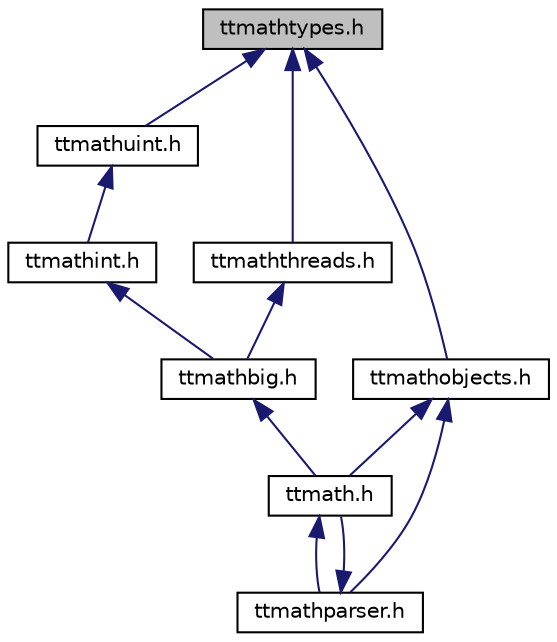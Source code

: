 digraph "ttmathtypes.h"
{
 // LATEX_PDF_SIZE
  edge [fontname="Helvetica",fontsize="10",labelfontname="Helvetica",labelfontsize="10"];
  node [fontname="Helvetica",fontsize="10",shape=record];
  Node5 [label="ttmathtypes.h",height=0.2,width=0.4,color="black", fillcolor="grey75", style="filled", fontcolor="black",tooltip="constants used in the library"];
  Node5 -> Node6 [dir="back",color="midnightblue",fontsize="10",style="solid",fontname="Helvetica"];
  Node6 [label="ttmathuint.h",height=0.2,width=0.4,color="black", fillcolor="white", style="filled",URL="$ttmathuint_8h.html",tooltip="template class UInt<uint>"];
  Node6 -> Node7 [dir="back",color="midnightblue",fontsize="10",style="solid",fontname="Helvetica"];
  Node7 [label="ttmathint.h",height=0.2,width=0.4,color="black", fillcolor="white", style="filled",URL="$ttmathint_8h.html",tooltip="template class Int<uint>"];
  Node7 -> Node8 [dir="back",color="midnightblue",fontsize="10",style="solid",fontname="Helvetica"];
  Node8 [label="ttmathbig.h",height=0.2,width=0.4,color="black", fillcolor="white", style="filled",URL="$ttmathbig_8h.html",tooltip="A Class for representing floating point numbers."];
  Node8 -> Node9 [dir="back",color="midnightblue",fontsize="10",style="solid",fontname="Helvetica"];
  Node9 [label="ttmath.h",height=0.2,width=0.4,color="black", fillcolor="white", style="filled",URL="$ttmath_8h.html",tooltip="Mathematics functions."];
  Node9 -> Node10 [dir="back",color="midnightblue",fontsize="10",style="solid",fontname="Helvetica"];
  Node10 [label="ttmathparser.h",height=0.2,width=0.4,color="black", fillcolor="white", style="filled",URL="$ttmathparser_8h.html",tooltip="A mathematical parser."];
  Node10 -> Node9 [dir="back",color="midnightblue",fontsize="10",style="solid",fontname="Helvetica"];
  Node5 -> Node11 [dir="back",color="midnightblue",fontsize="10",style="solid",fontname="Helvetica"];
  Node11 [label="ttmaththreads.h",height=0.2,width=0.4,color="black", fillcolor="white", style="filled",URL="$ttmaththreads_8h.html",tooltip="Some objects used in multithreads environment."];
  Node11 -> Node8 [dir="back",color="midnightblue",fontsize="10",style="solid",fontname="Helvetica"];
  Node5 -> Node12 [dir="back",color="midnightblue",fontsize="10",style="solid",fontname="Helvetica"];
  Node12 [label="ttmathobjects.h",height=0.2,width=0.4,color="black", fillcolor="white", style="filled",URL="$ttmathobjects_8h.html",tooltip="Mathematic functions."];
  Node12 -> Node9 [dir="back",color="midnightblue",fontsize="10",style="solid",fontname="Helvetica"];
  Node12 -> Node10 [dir="back",color="midnightblue",fontsize="10",style="solid",fontname="Helvetica"];
}
